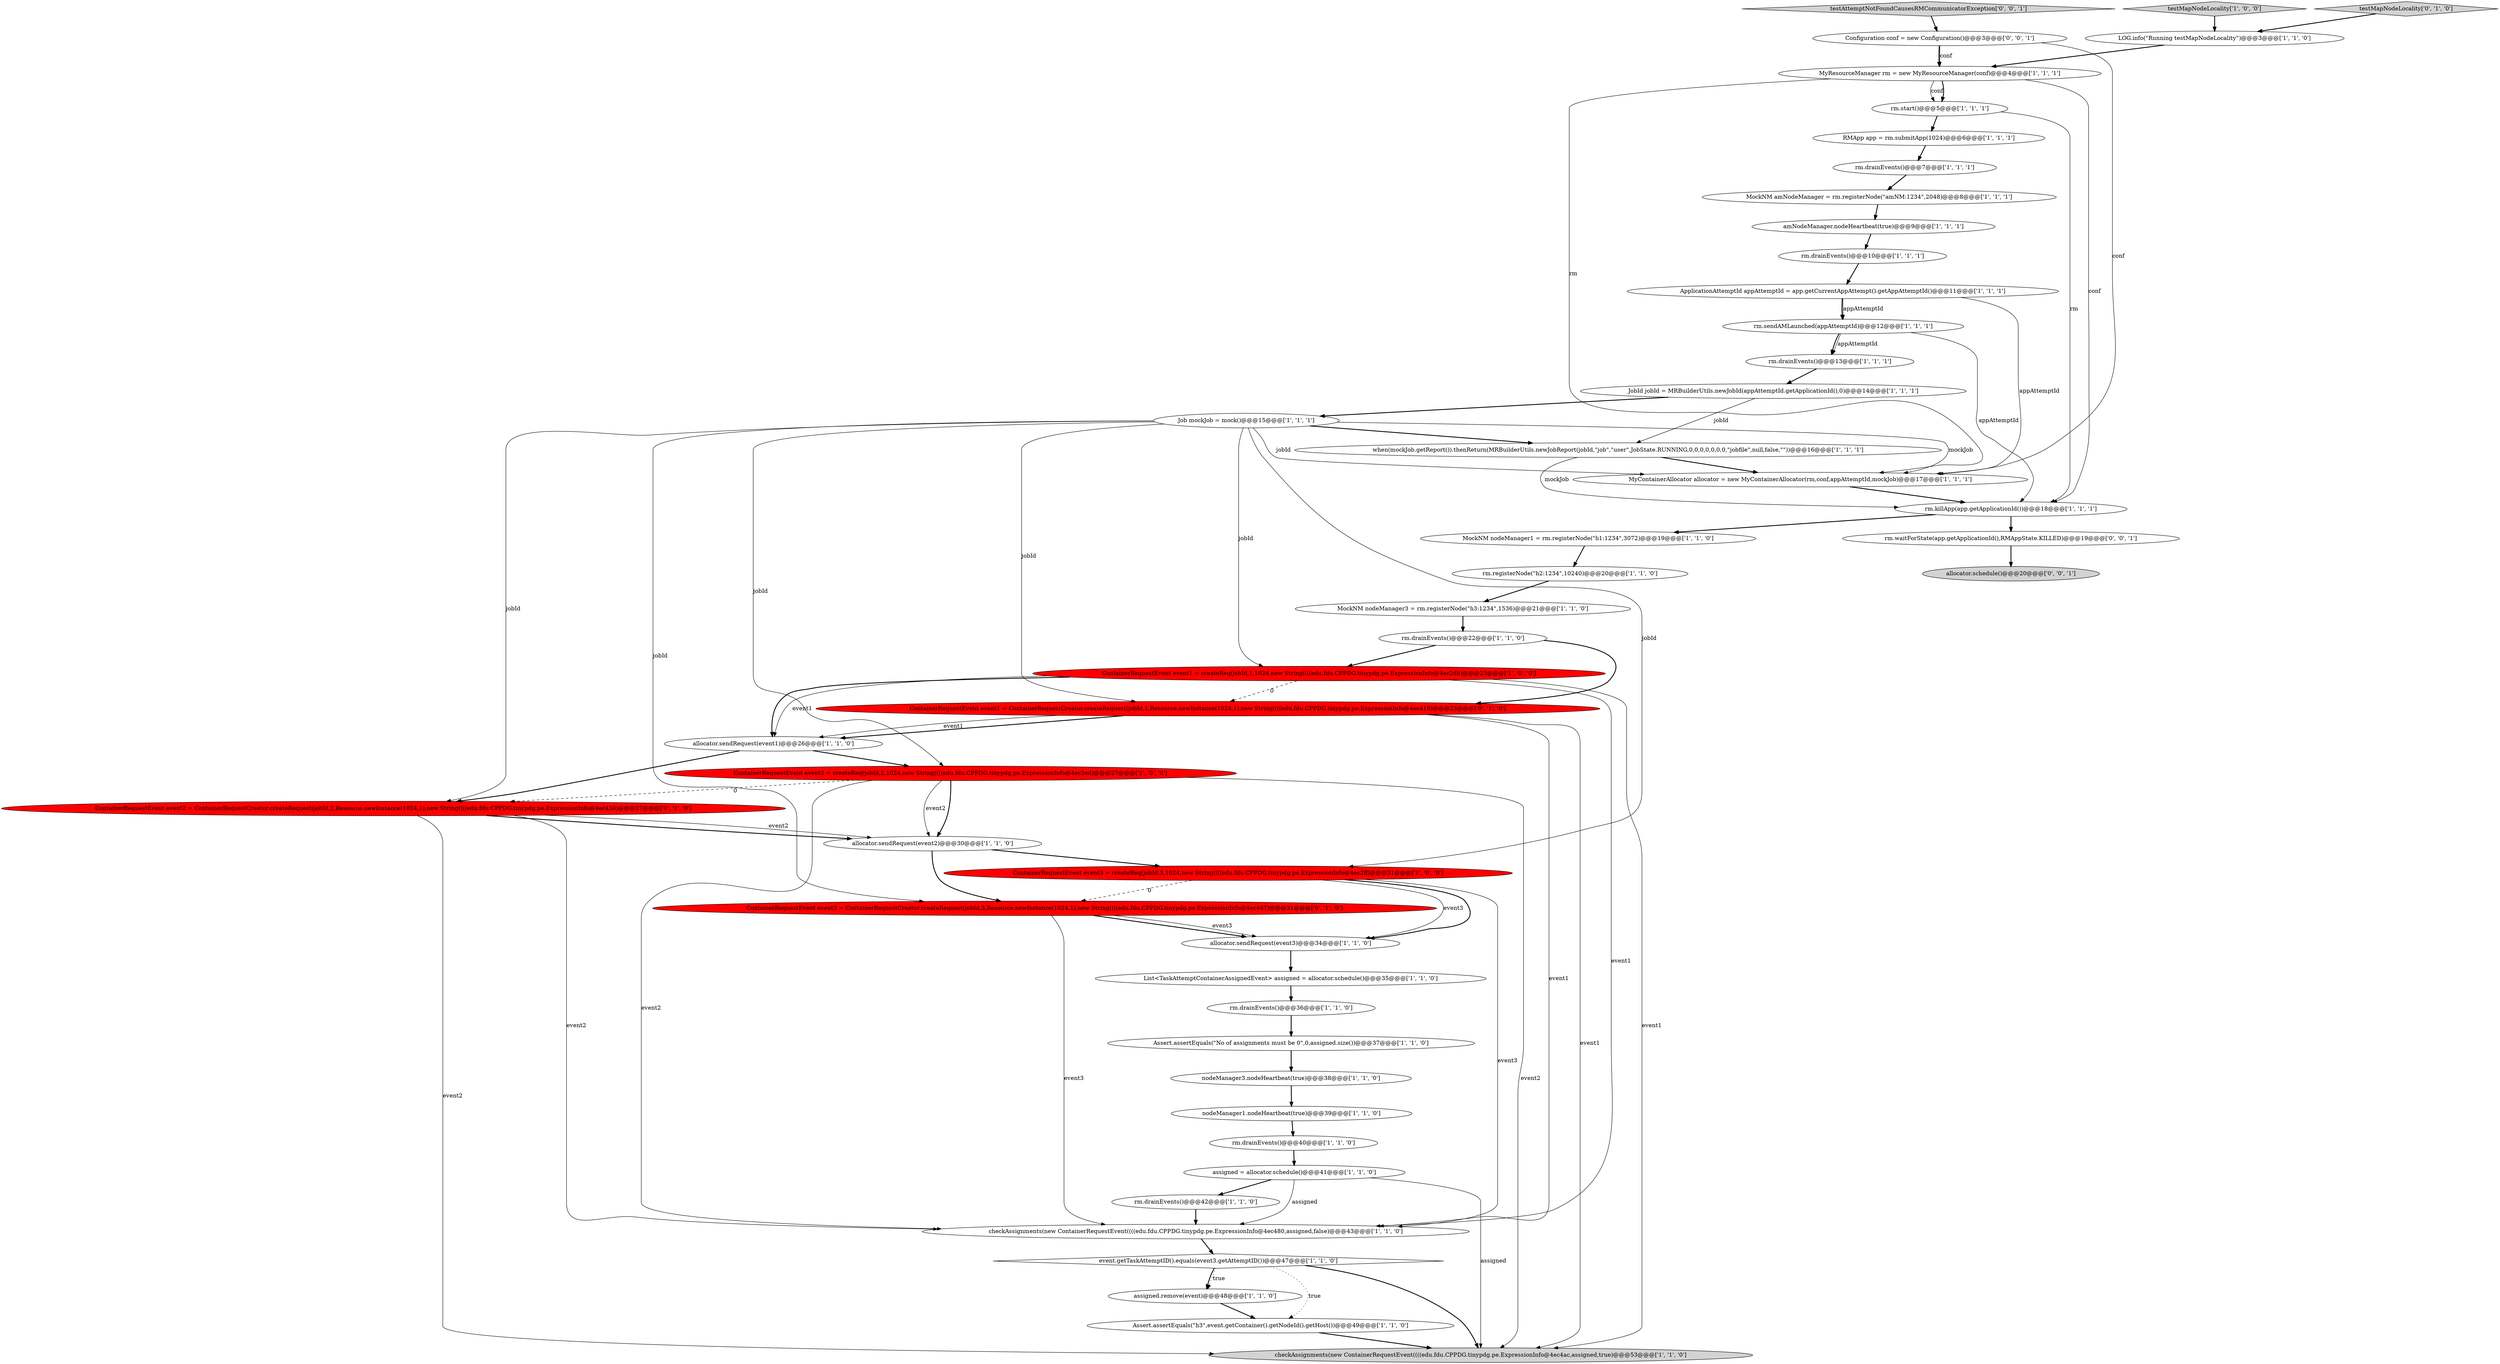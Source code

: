 digraph {
35 [style = filled, label = "rm.drainEvents()@@@7@@@['1', '1', '1']", fillcolor = white, shape = ellipse image = "AAA0AAABBB1BBB"];
3 [style = filled, label = "rm.start()@@@5@@@['1', '1', '1']", fillcolor = white, shape = ellipse image = "AAA0AAABBB1BBB"];
36 [style = filled, label = "Assert.assertEquals(\"No of assignments must be 0\",0,assigned.size())@@@37@@@['1', '1', '0']", fillcolor = white, shape = ellipse image = "AAA0AAABBB1BBB"];
9 [style = filled, label = "JobId jobId = MRBuilderUtils.newJobId(appAttemptId.getApplicationId(),0)@@@14@@@['1', '1', '1']", fillcolor = white, shape = ellipse image = "AAA0AAABBB1BBB"];
28 [style = filled, label = "assigned = allocator.schedule()@@@41@@@['1', '1', '0']", fillcolor = white, shape = ellipse image = "AAA0AAABBB1BBB"];
38 [style = filled, label = "ContainerRequestEvent event1 = createReq(jobId,1,1024,new String((((edu.fdu.CPPDG.tinypdg.pe.ExpressionInfo@4ec2db)@@@23@@@['1', '0', '0']", fillcolor = red, shape = ellipse image = "AAA1AAABBB1BBB"];
2 [style = filled, label = "ContainerRequestEvent event3 = createReq(jobId,3,1024,new String((((edu.fdu.CPPDG.tinypdg.pe.ExpressionInfo@4ec2ff)@@@31@@@['1', '0', '0']", fillcolor = red, shape = ellipse image = "AAA1AAABBB1BBB"];
4 [style = filled, label = "MyContainerAllocator allocator = new MyContainerAllocator(rm,conf,appAttemptId,mockJob)@@@17@@@['1', '1', '1']", fillcolor = white, shape = ellipse image = "AAA0AAABBB1BBB"];
23 [style = filled, label = "rm.drainEvents()@@@36@@@['1', '1', '0']", fillcolor = white, shape = ellipse image = "AAA0AAABBB1BBB"];
21 [style = filled, label = "amNodeManager.nodeHeartbeat(true)@@@9@@@['1', '1', '1']", fillcolor = white, shape = ellipse image = "AAA0AAABBB1BBB"];
18 [style = filled, label = "nodeManager1.nodeHeartbeat(true)@@@39@@@['1', '1', '0']", fillcolor = white, shape = ellipse image = "AAA0AAABBB1BBB"];
31 [style = filled, label = "checkAssignments(new ContainerRequestEvent((((edu.fdu.CPPDG.tinypdg.pe.ExpressionInfo@4ec4ac,assigned,true)@@@53@@@['1', '1', '0']", fillcolor = lightgray, shape = ellipse image = "AAA0AAABBB1BBB"];
30 [style = filled, label = "Assert.assertEquals(\"h3\",event.getContainer().getNodeId().getHost())@@@49@@@['1', '1', '0']", fillcolor = white, shape = ellipse image = "AAA0AAABBB1BBB"];
12 [style = filled, label = "rm.sendAMLaunched(appAttemptId)@@@12@@@['1', '1', '1']", fillcolor = white, shape = ellipse image = "AAA0AAABBB1BBB"];
1 [style = filled, label = "MockNM amNodeManager = rm.registerNode(\"amNM:1234\",2048)@@@8@@@['1', '1', '1']", fillcolor = white, shape = ellipse image = "AAA0AAABBB1BBB"];
17 [style = filled, label = "allocator.sendRequest(event2)@@@30@@@['1', '1', '0']", fillcolor = white, shape = ellipse image = "AAA0AAABBB1BBB"];
22 [style = filled, label = "MyResourceManager rm = new MyResourceManager(conf)@@@4@@@['1', '1', '1']", fillcolor = white, shape = ellipse image = "AAA0AAABBB1BBB"];
5 [style = filled, label = "rm.drainEvents()@@@13@@@['1', '1', '1']", fillcolor = white, shape = ellipse image = "AAA0AAABBB1BBB"];
26 [style = filled, label = "Job mockJob = mock()@@@15@@@['1', '1', '1']", fillcolor = white, shape = ellipse image = "AAA0AAABBB1BBB"];
44 [style = filled, label = "allocator.schedule()@@@20@@@['0', '0', '1']", fillcolor = lightgray, shape = ellipse image = "AAA0AAABBB3BBB"];
47 [style = filled, label = "rm.waitForState(app.getApplicationId(),RMAppState.KILLED)@@@19@@@['0', '0', '1']", fillcolor = white, shape = ellipse image = "AAA0AAABBB3BBB"];
7 [style = filled, label = "MockNM nodeManager3 = rm.registerNode(\"h3:1234\",1536)@@@21@@@['1', '1', '0']", fillcolor = white, shape = ellipse image = "AAA0AAABBB1BBB"];
13 [style = filled, label = "checkAssignments(new ContainerRequestEvent((((edu.fdu.CPPDG.tinypdg.pe.ExpressionInfo@4ec480,assigned,false)@@@43@@@['1', '1', '0']", fillcolor = white, shape = ellipse image = "AAA0AAABBB1BBB"];
41 [style = filled, label = "ContainerRequestEvent event3 = ContainerRequestCreator.createRequest(jobId,3,Resource.newInstance(1024,1),new String((((edu.fdu.CPPDG.tinypdg.pe.ExpressionInfo@4ec447)@@@31@@@['0', '1', '0']", fillcolor = red, shape = ellipse image = "AAA1AAABBB2BBB"];
20 [style = filled, label = "nodeManager3.nodeHeartbeat(true)@@@38@@@['1', '1', '0']", fillcolor = white, shape = ellipse image = "AAA0AAABBB1BBB"];
32 [style = filled, label = "rm.drainEvents()@@@10@@@['1', '1', '1']", fillcolor = white, shape = ellipse image = "AAA0AAABBB1BBB"];
39 [style = filled, label = "event.getTaskAttemptID().equals(event3.getAttemptID())@@@47@@@['1', '1', '0']", fillcolor = white, shape = diamond image = "AAA0AAABBB1BBB"];
34 [style = filled, label = "rm.registerNode(\"h2:1234\",10240)@@@20@@@['1', '1', '0']", fillcolor = white, shape = ellipse image = "AAA0AAABBB1BBB"];
24 [style = filled, label = "rm.drainEvents()@@@42@@@['1', '1', '0']", fillcolor = white, shape = ellipse image = "AAA0AAABBB1BBB"];
40 [style = filled, label = "testMapNodeLocality['0', '1', '0']", fillcolor = lightgray, shape = diamond image = "AAA0AAABBB2BBB"];
16 [style = filled, label = "ContainerRequestEvent event2 = createReq(jobId,2,1024,new String((((edu.fdu.CPPDG.tinypdg.pe.ExpressionInfo@4ec2ed)@@@27@@@['1', '0', '0']", fillcolor = red, shape = ellipse image = "AAA1AAABBB1BBB"];
11 [style = filled, label = "allocator.sendRequest(event3)@@@34@@@['1', '1', '0']", fillcolor = white, shape = ellipse image = "AAA0AAABBB1BBB"];
19 [style = filled, label = "MockNM nodeManager1 = rm.registerNode(\"h1:1234\",3072)@@@19@@@['1', '1', '0']", fillcolor = white, shape = ellipse image = "AAA0AAABBB1BBB"];
29 [style = filled, label = "ApplicationAttemptId appAttemptId = app.getCurrentAppAttempt().getAppAttemptId()@@@11@@@['1', '1', '1']", fillcolor = white, shape = ellipse image = "AAA0AAABBB1BBB"];
6 [style = filled, label = "assigned.remove(event)@@@48@@@['1', '1', '0']", fillcolor = white, shape = ellipse image = "AAA0AAABBB1BBB"];
45 [style = filled, label = "Configuration conf = new Configuration()@@@3@@@['0', '0', '1']", fillcolor = white, shape = ellipse image = "AAA0AAABBB3BBB"];
14 [style = filled, label = "testMapNodeLocality['1', '0', '0']", fillcolor = lightgray, shape = diamond image = "AAA0AAABBB1BBB"];
27 [style = filled, label = "rm.drainEvents()@@@40@@@['1', '1', '0']", fillcolor = white, shape = ellipse image = "AAA0AAABBB1BBB"];
25 [style = filled, label = "LOG.info(\"Running testMapNodeLocality\")@@@3@@@['1', '1', '0']", fillcolor = white, shape = ellipse image = "AAA0AAABBB1BBB"];
33 [style = filled, label = "when(mockJob.getReport()).thenReturn(MRBuilderUtils.newJobReport(jobId,\"job\",\"user\",JobState.RUNNING,0,0,0,0,0,0,0,\"jobfile\",null,false,\"\"))@@@16@@@['1', '1', '1']", fillcolor = white, shape = ellipse image = "AAA0AAABBB1BBB"];
37 [style = filled, label = "List<TaskAttemptContainerAssignedEvent> assigned = allocator.schedule()@@@35@@@['1', '1', '0']", fillcolor = white, shape = ellipse image = "AAA0AAABBB1BBB"];
43 [style = filled, label = "ContainerRequestEvent event1 = ContainerRequestCreator.createRequest(jobId,1,Resource.newInstance(1024,1),new String((((edu.fdu.CPPDG.tinypdg.pe.ExpressionInfo@4ec419)@@@23@@@['0', '1', '0']", fillcolor = red, shape = ellipse image = "AAA1AAABBB2BBB"];
8 [style = filled, label = "allocator.sendRequest(event1)@@@26@@@['1', '1', '0']", fillcolor = white, shape = ellipse image = "AAA0AAABBB1BBB"];
10 [style = filled, label = "rm.drainEvents()@@@22@@@['1', '1', '0']", fillcolor = white, shape = ellipse image = "AAA0AAABBB1BBB"];
42 [style = filled, label = "ContainerRequestEvent event2 = ContainerRequestCreator.createRequest(jobId,2,Resource.newInstance(1024,1),new String((((edu.fdu.CPPDG.tinypdg.pe.ExpressionInfo@4ec430)@@@27@@@['0', '1', '0']", fillcolor = red, shape = ellipse image = "AAA1AAABBB2BBB"];
46 [style = filled, label = "testAttemptNotFoundCausesRMCommunicatorException['0', '0', '1']", fillcolor = lightgray, shape = diamond image = "AAA0AAABBB3BBB"];
15 [style = filled, label = "rm.killApp(app.getApplicationId())@@@18@@@['1', '1', '1']", fillcolor = white, shape = ellipse image = "AAA0AAABBB1BBB"];
0 [style = filled, label = "RMApp app = rm.submitApp(1024)@@@6@@@['1', '1', '1']", fillcolor = white, shape = ellipse image = "AAA0AAABBB1BBB"];
42->13 [style = solid, label="event2"];
8->16 [style = bold, label=""];
41->13 [style = solid, label="event3"];
14->25 [style = bold, label=""];
12->5 [style = bold, label=""];
5->9 [style = bold, label=""];
25->22 [style = bold, label=""];
43->31 [style = solid, label="event1"];
27->28 [style = bold, label=""];
4->15 [style = bold, label=""];
40->25 [style = bold, label=""];
39->6 [style = bold, label=""];
41->11 [style = bold, label=""];
36->20 [style = bold, label=""];
9->26 [style = bold, label=""];
39->31 [style = bold, label=""];
1->21 [style = bold, label=""];
45->22 [style = bold, label=""];
43->8 [style = bold, label=""];
23->36 [style = bold, label=""];
2->41 [style = dashed, label="0"];
38->8 [style = solid, label="event1"];
16->31 [style = solid, label="event2"];
42->17 [style = solid, label="event2"];
38->13 [style = solid, label="event1"];
43->13 [style = solid, label="event1"];
19->34 [style = bold, label=""];
22->15 [style = solid, label="conf"];
45->4 [style = solid, label="conf"];
17->41 [style = bold, label=""];
11->37 [style = bold, label=""];
16->17 [style = bold, label=""];
3->0 [style = bold, label=""];
22->4 [style = solid, label="rm"];
20->18 [style = bold, label=""];
16->17 [style = solid, label="event2"];
17->2 [style = bold, label=""];
28->24 [style = bold, label=""];
47->44 [style = bold, label=""];
26->4 [style = solid, label="jobId"];
26->4 [style = solid, label="mockJob"];
15->47 [style = bold, label=""];
29->4 [style = solid, label="appAttemptId"];
24->13 [style = bold, label=""];
12->5 [style = solid, label="appAttemptId"];
3->15 [style = solid, label="rm"];
43->8 [style = solid, label="event1"];
10->43 [style = bold, label=""];
12->15 [style = solid, label="appAttemptId"];
41->11 [style = solid, label="event3"];
2->13 [style = solid, label="event3"];
33->4 [style = bold, label=""];
26->41 [style = solid, label="jobId"];
16->42 [style = dashed, label="0"];
42->31 [style = solid, label="event2"];
13->39 [style = bold, label=""];
39->30 [style = dotted, label="true"];
38->43 [style = dashed, label="0"];
15->19 [style = bold, label=""];
33->15 [style = solid, label="mockJob"];
28->31 [style = solid, label="assigned"];
29->12 [style = solid, label="appAttemptId"];
35->1 [style = bold, label=""];
9->33 [style = solid, label="jobId"];
30->31 [style = bold, label=""];
38->8 [style = bold, label=""];
26->42 [style = solid, label="jobId"];
2->11 [style = solid, label="event3"];
2->11 [style = bold, label=""];
26->43 [style = solid, label="jobId"];
10->38 [style = bold, label=""];
38->31 [style = solid, label="event1"];
39->6 [style = dotted, label="true"];
7->10 [style = bold, label=""];
26->2 [style = solid, label="jobId"];
42->17 [style = bold, label=""];
34->7 [style = bold, label=""];
22->3 [style = solid, label="conf"];
45->22 [style = solid, label="conf"];
37->23 [style = bold, label=""];
28->13 [style = solid, label="assigned"];
32->29 [style = bold, label=""];
22->3 [style = bold, label=""];
29->12 [style = bold, label=""];
26->38 [style = solid, label="jobId"];
8->42 [style = bold, label=""];
18->27 [style = bold, label=""];
21->32 [style = bold, label=""];
0->35 [style = bold, label=""];
46->45 [style = bold, label=""];
26->33 [style = bold, label=""];
26->16 [style = solid, label="jobId"];
16->13 [style = solid, label="event2"];
6->30 [style = bold, label=""];
}
